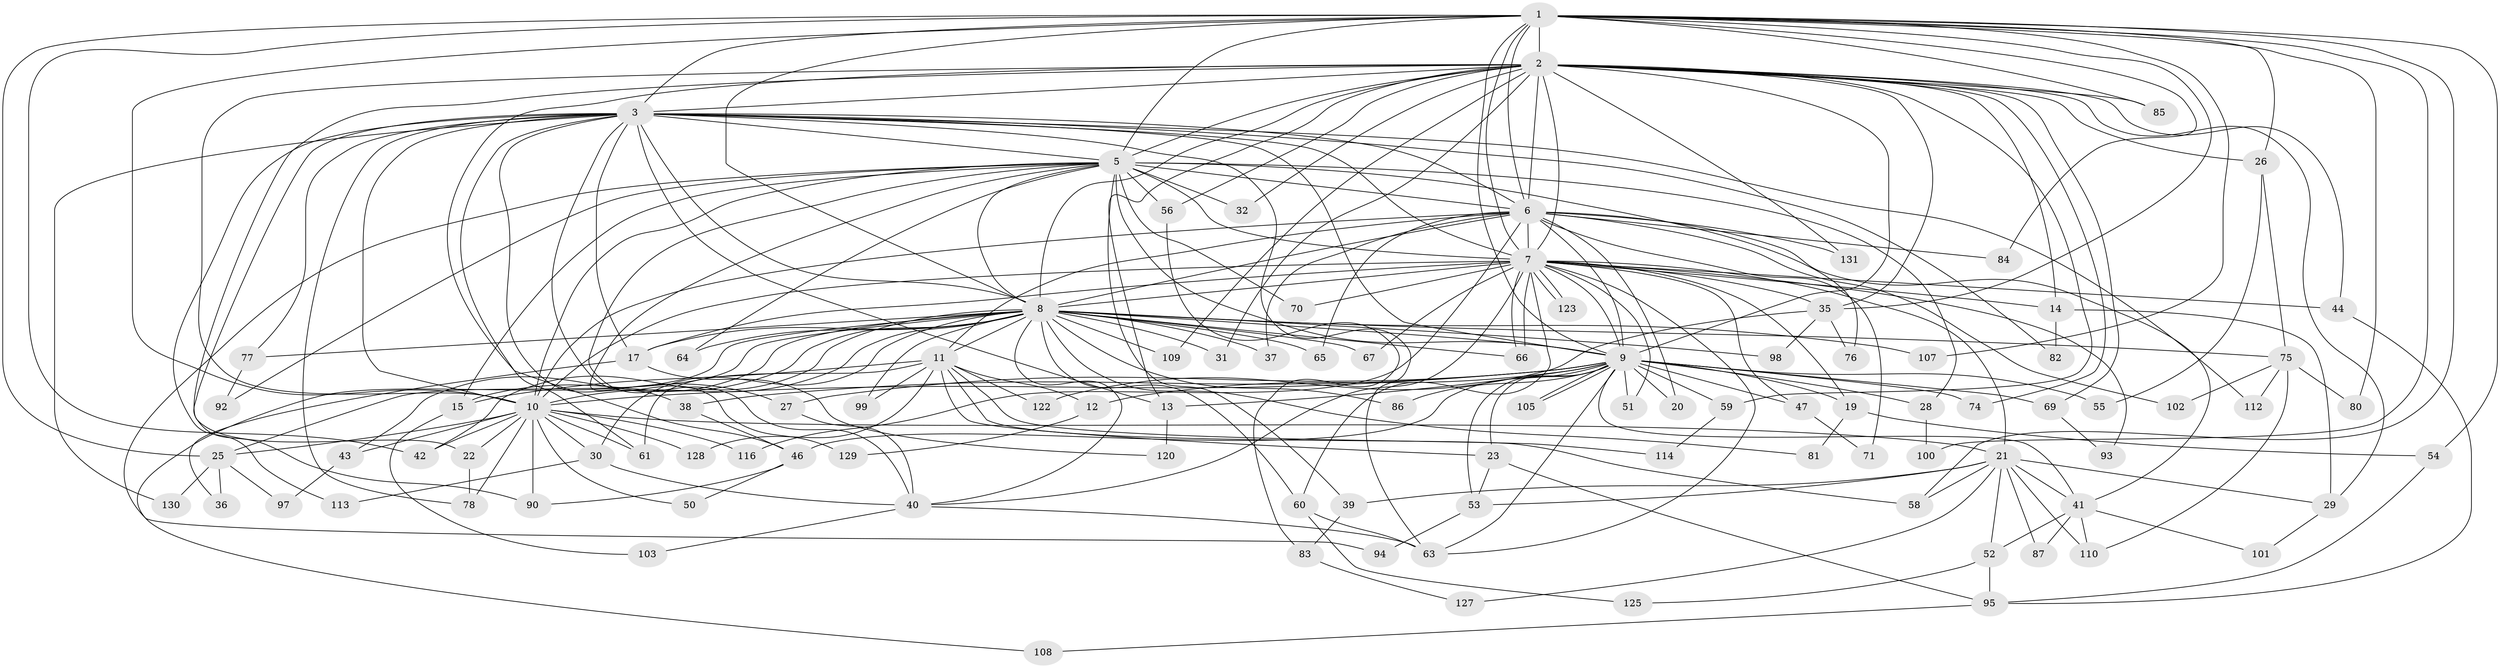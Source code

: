 // original degree distribution, {20: 0.007462686567164179, 12: 0.007462686567164179, 22: 0.022388059701492536, 24: 0.007462686567164179, 21: 0.007462686567164179, 26: 0.007462686567164179, 30: 0.007462686567164179, 28: 0.007462686567164179, 8: 0.014925373134328358, 3: 0.1865671641791045, 4: 0.08208955223880597, 2: 0.5373134328358209, 5: 0.05223880597014925, 7: 0.022388059701492536, 6: 0.029850746268656716}
// Generated by graph-tools (version 1.1) at 2025/41/03/06/25 10:41:34]
// undirected, 102 vertices, 246 edges
graph export_dot {
graph [start="1"]
  node [color=gray90,style=filled];
  1 [super="+57"];
  2 [super="+4"];
  3 [super="+72"];
  5 [super="+91"];
  6 [super="+34"];
  7 [super="+24"];
  8 [super="+18"];
  9 [super="+45"];
  10 [super="+115"];
  11 [super="+104"];
  12;
  13 [super="+49"];
  14;
  15 [super="+16"];
  17 [super="+62"];
  19;
  20;
  21 [super="+33"];
  22 [super="+111"];
  23 [super="+68"];
  25 [super="+106"];
  26;
  27 [super="+124"];
  28;
  29;
  30 [super="+96"];
  31;
  32;
  35 [super="+117"];
  36;
  37;
  38 [super="+126"];
  39;
  40 [super="+48"];
  41 [super="+88"];
  42 [super="+79"];
  43;
  44 [super="+134"];
  46;
  47;
  50;
  51;
  52;
  53;
  54;
  55;
  56;
  58 [super="+118"];
  59;
  60 [super="+121"];
  61;
  63 [super="+73"];
  64;
  65;
  66 [super="+89"];
  67;
  69;
  70;
  71;
  74;
  75;
  76;
  77;
  78;
  80;
  81;
  82;
  83;
  84;
  85;
  86;
  87;
  90 [super="+132"];
  92;
  93;
  94;
  95 [super="+133"];
  97;
  98;
  99;
  100;
  101;
  102;
  103;
  105;
  107;
  108;
  109;
  110 [super="+119"];
  112;
  113;
  114;
  116;
  120;
  122;
  123;
  125;
  127;
  128;
  129;
  130;
  131;
  1 -- 2 [weight=2];
  1 -- 3;
  1 -- 5;
  1 -- 6;
  1 -- 7 [weight=2];
  1 -- 8;
  1 -- 9;
  1 -- 10;
  1 -- 26;
  1 -- 35;
  1 -- 54;
  1 -- 58;
  1 -- 80;
  1 -- 84;
  1 -- 100;
  1 -- 107;
  1 -- 85;
  1 -- 42;
  1 -- 25;
  2 -- 3 [weight=2];
  2 -- 5 [weight=2];
  2 -- 6 [weight=3];
  2 -- 7 [weight=2];
  2 -- 8 [weight=2];
  2 -- 9 [weight=2];
  2 -- 10 [weight=2];
  2 -- 32;
  2 -- 44;
  2 -- 131;
  2 -- 69;
  2 -- 74;
  2 -- 13;
  2 -- 14;
  2 -- 85;
  2 -- 22;
  2 -- 26;
  2 -- 29;
  2 -- 31;
  2 -- 109;
  2 -- 46;
  2 -- 56;
  2 -- 59;
  2 -- 35;
  3 -- 5;
  3 -- 6;
  3 -- 7;
  3 -- 8;
  3 -- 9;
  3 -- 10;
  3 -- 13;
  3 -- 17;
  3 -- 38;
  3 -- 61;
  3 -- 77;
  3 -- 78;
  3 -- 82;
  3 -- 112;
  3 -- 113;
  3 -- 129;
  3 -- 130;
  3 -- 63;
  3 -- 90;
  5 -- 6 [weight=2];
  5 -- 7;
  5 -- 8;
  5 -- 9;
  5 -- 10;
  5 -- 15;
  5 -- 27;
  5 -- 28;
  5 -- 32;
  5 -- 39;
  5 -- 40;
  5 -- 56;
  5 -- 64;
  5 -- 70;
  5 -- 76;
  5 -- 92;
  5 -- 94;
  6 -- 7;
  6 -- 8;
  6 -- 9;
  6 -- 10;
  6 -- 11;
  6 -- 20;
  6 -- 37;
  6 -- 65;
  6 -- 71;
  6 -- 84;
  6 -- 102;
  6 -- 116;
  6 -- 131;
  6 -- 41;
  7 -- 8 [weight=2];
  7 -- 9;
  7 -- 10;
  7 -- 14;
  7 -- 17;
  7 -- 19;
  7 -- 21;
  7 -- 35;
  7 -- 44;
  7 -- 47;
  7 -- 51;
  7 -- 60;
  7 -- 66;
  7 -- 66;
  7 -- 93;
  7 -- 123;
  7 -- 123;
  7 -- 67;
  7 -- 70;
  7 -- 40;
  7 -- 63;
  8 -- 9 [weight=3];
  8 -- 10;
  8 -- 11;
  8 -- 15;
  8 -- 30;
  8 -- 37;
  8 -- 43;
  8 -- 60;
  8 -- 64;
  8 -- 65;
  8 -- 67;
  8 -- 75;
  8 -- 77;
  8 -- 86;
  8 -- 98;
  8 -- 99;
  8 -- 107;
  8 -- 108;
  8 -- 109;
  8 -- 42;
  8 -- 81;
  8 -- 25;
  8 -- 31;
  8 -- 40;
  8 -- 66;
  8 -- 17;
  9 -- 10 [weight=2];
  9 -- 12;
  9 -- 19;
  9 -- 20;
  9 -- 23;
  9 -- 27;
  9 -- 28;
  9 -- 38;
  9 -- 41;
  9 -- 46;
  9 -- 51;
  9 -- 55;
  9 -- 63;
  9 -- 69;
  9 -- 74;
  9 -- 105;
  9 -- 105;
  9 -- 53;
  9 -- 86;
  9 -- 59;
  9 -- 47;
  9 -- 13;
  10 -- 21;
  10 -- 22;
  10 -- 25;
  10 -- 30;
  10 -- 42;
  10 -- 43;
  10 -- 50;
  10 -- 61;
  10 -- 78;
  10 -- 90;
  10 -- 116;
  10 -- 128;
  11 -- 12;
  11 -- 23;
  11 -- 58;
  11 -- 99;
  11 -- 128;
  11 -- 114;
  11 -- 122;
  11 -- 61;
  11 -- 15;
  12 -- 129;
  13 -- 120;
  14 -- 29;
  14 -- 82;
  15 -- 103;
  17 -- 36;
  17 -- 120;
  19 -- 54;
  19 -- 81;
  21 -- 52;
  21 -- 53;
  21 -- 87;
  21 -- 127;
  21 -- 39;
  21 -- 41;
  21 -- 29;
  21 -- 110;
  21 -- 58;
  22 -- 78;
  23 -- 95;
  23 -- 53;
  25 -- 36;
  25 -- 97;
  25 -- 130;
  26 -- 55;
  26 -- 75;
  27 -- 40;
  28 -- 100;
  29 -- 101;
  30 -- 113;
  30 -- 40;
  35 -- 76;
  35 -- 98;
  35 -- 122;
  38 -- 46;
  39 -- 83;
  40 -- 103;
  40 -- 63;
  41 -- 52;
  41 -- 87;
  41 -- 101;
  41 -- 110;
  43 -- 97;
  44 -- 95;
  46 -- 50;
  46 -- 90;
  47 -- 71;
  52 -- 95;
  52 -- 125;
  53 -- 94;
  54 -- 95;
  56 -- 83;
  59 -- 114;
  60 -- 125;
  60 -- 63;
  69 -- 93;
  75 -- 80;
  75 -- 102;
  75 -- 112;
  75 -- 110;
  77 -- 92;
  83 -- 127;
  95 -- 108;
}
